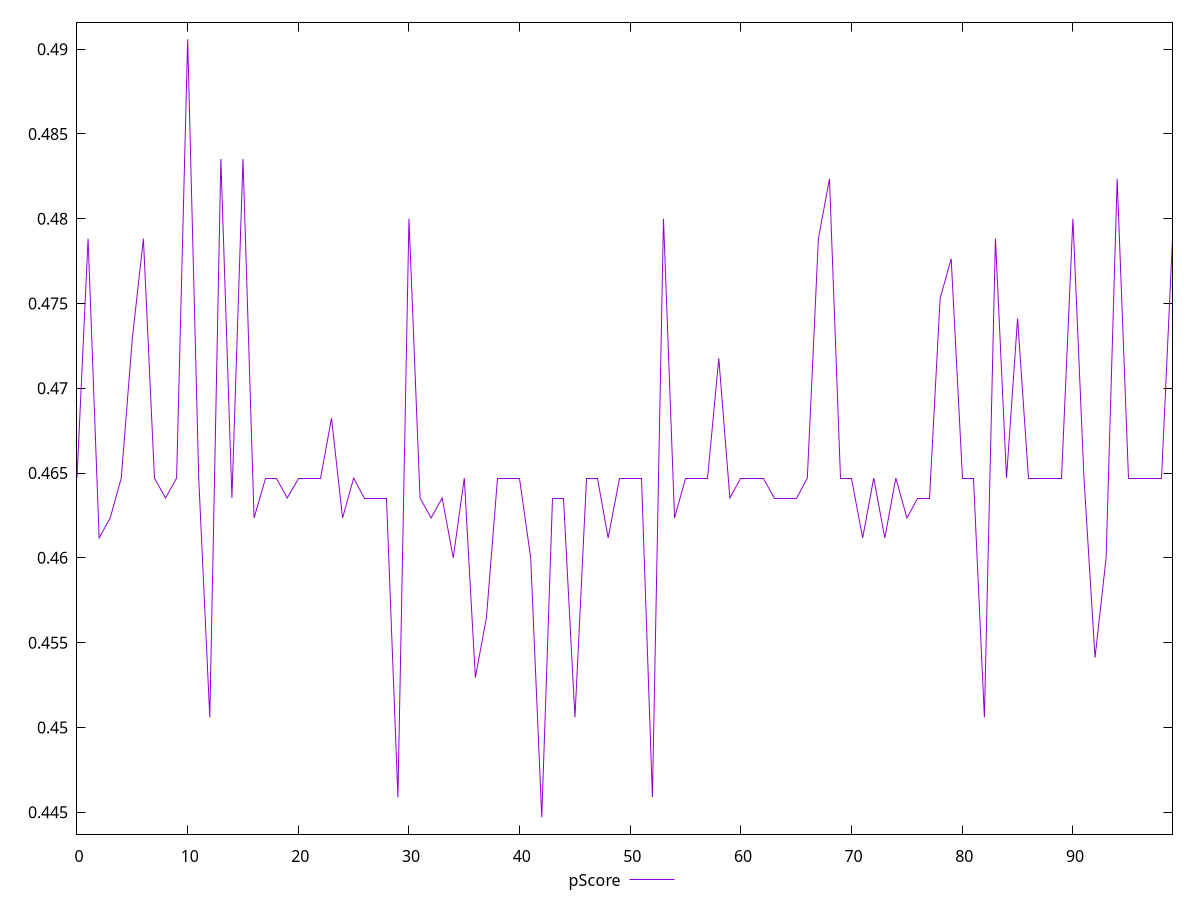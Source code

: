 reset

$pScore <<EOF
0 0.4647058823529412
1 0.4788235294117647
2 0.4611764705882353
3 0.4623529411764706
4 0.4647058823529412
5 0.47294117647058825
6 0.4788235294117647
7 0.4647058823529412
8 0.46352941176470586
9 0.4647058823529412
10 0.49058823529411766
11 0.4647058823529412
12 0.4505882352941176
13 0.4835294117647059
14 0.46352941176470586
15 0.4835294117647059
16 0.4623529411764706
17 0.4647058823529412
18 0.4647058823529412
19 0.46352941176470586
20 0.4647058823529412
21 0.4647058823529412
22 0.4647058823529412
23 0.4682352941176471
24 0.4623529411764706
25 0.4647058823529412
26 0.46352941176470586
27 0.46352941176470586
28 0.46352941176470586
29 0.44588235294117645
30 0.48
31 0.46352941176470586
32 0.4623529411764706
33 0.46352941176470586
34 0.46
35 0.4647058823529412
36 0.45294117647058824
37 0.45647058823529413
38 0.4647058823529412
39 0.4647058823529412
40 0.4647058823529412
41 0.46
42 0.4447058823529412
43 0.46352941176470586
44 0.46352941176470586
45 0.4505882352941176
46 0.4647058823529412
47 0.4647058823529412
48 0.4611764705882353
49 0.4647058823529412
50 0.4647058823529412
51 0.4647058823529412
52 0.44588235294117645
53 0.48
54 0.4623529411764706
55 0.4647058823529412
56 0.4647058823529412
57 0.4647058823529412
58 0.4717647058823529
59 0.46352941176470586
60 0.4647058823529412
61 0.4647058823529412
62 0.4647058823529412
63 0.46352941176470586
64 0.46352941176470586
65 0.46352941176470586
66 0.4647058823529412
67 0.4788235294117647
68 0.4823529411764706
69 0.4647058823529412
70 0.4647058823529412
71 0.4611764705882353
72 0.4647058823529412
73 0.4611764705882353
74 0.4647058823529412
75 0.4623529411764706
76 0.46352941176470586
77 0.46352941176470586
78 0.4752941176470588
79 0.4776470588235294
80 0.4647058823529412
81 0.4647058823529412
82 0.4505882352941176
83 0.4788235294117647
84 0.4647058823529412
85 0.47411764705882353
86 0.4647058823529412
87 0.4647058823529412
88 0.4647058823529412
89 0.4647058823529412
90 0.48
91 0.4647058823529412
92 0.4541176470588235
93 0.46
94 0.4823529411764706
95 0.4647058823529412
96 0.4647058823529412
97 0.4647058823529412
98 0.4647058823529412
99 0.4788235294117647
EOF

set key outside below
set xrange [0:99]
set yrange [0.44370588235294117:0.49158823529411766]
set trange [0.44370588235294117:0.49158823529411766]
set terminal svg size 640, 500 enhanced background rgb 'white'
set output "report_00015_2021-02-09T16-11-33.973Z/unused-javascript/samples/pages+cached+noadtech+nomedia+nocss/pScore/values.svg"

plot $pScore title "pScore" with line

reset

